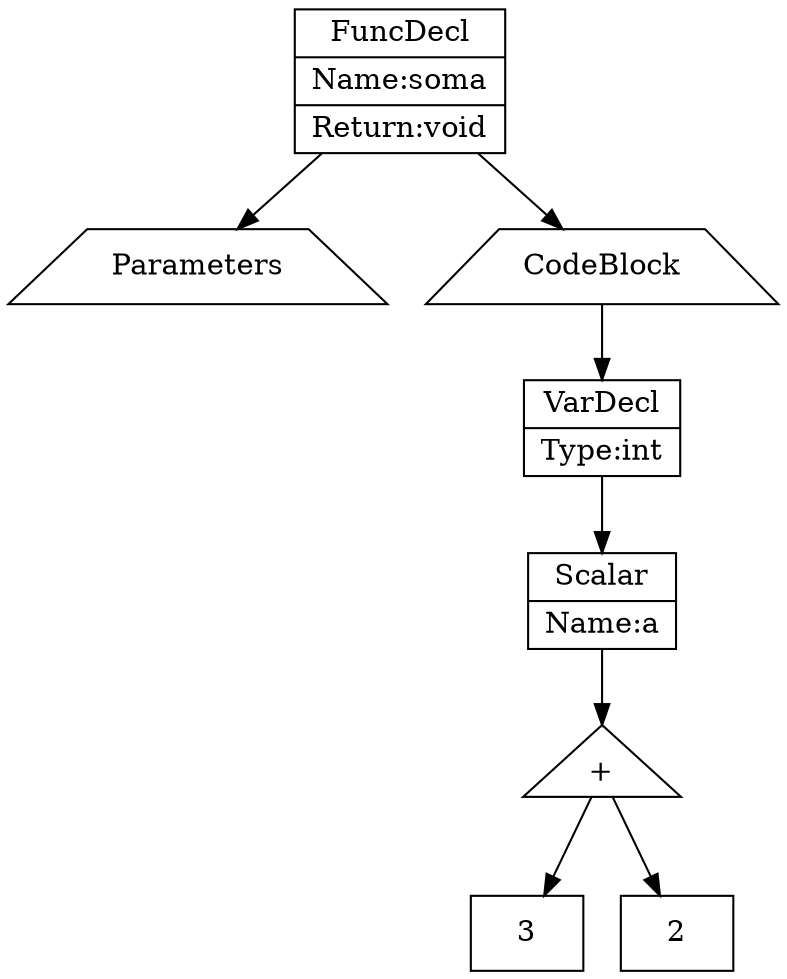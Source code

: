 digraph AstGraph {
	title = "This is the AST of Astzin";
	"0x232bbf0" [shape=record, label="{FuncDecl|Name:soma|Return:void}"];
	"0x232bbf0" -> "0x232bbf0_params";
	"0x232bbf0_params" [shape=trapezium, label="Parameters"];
	"0x232bbf0" -> "0x232bb20";
	"0x232bb20" [shape=trapezium, label="CodeBlock"];
	"0x232bb20" -> "0x232ba80";
	"0x232ba80" [shape=record, label="{VarDecl|Type:int}"];
	"0x232ba80" -> "0x2327380";
	"0x2327380" [shape=record, label="{Scalar|Name:a}"];
	"0x2327380" -> "0x232b5e0";
	"0x232b5e0" [shape=triangle, label="+"];
	"0x232b5e0" -> "0x232b530";
	"0x232b5e0" -> "0x232b560";
	"0x232b530" [shape=rect, label="3"];
	"0x232b560" [shape=rect, label="2"];
}
